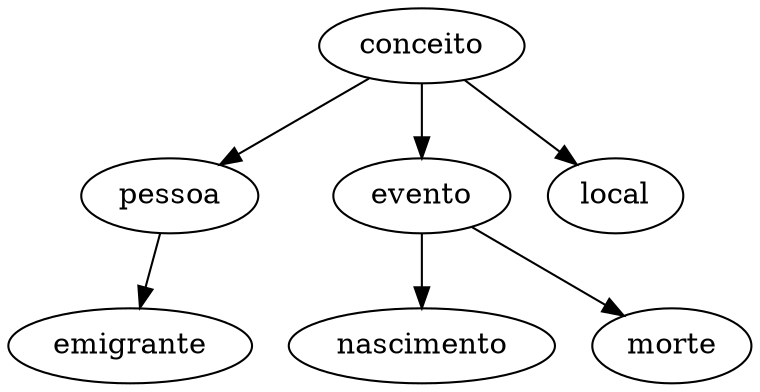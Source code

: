 
digraph ontologia {
	conceito	->	pessoa [URL="http://sapo.pt"];
	conceito	->	evento;
	pessoa		->	emigrante;
	evento		-> 	nascimento;
	evento		->	morte;
	conceito	->	local;
}
